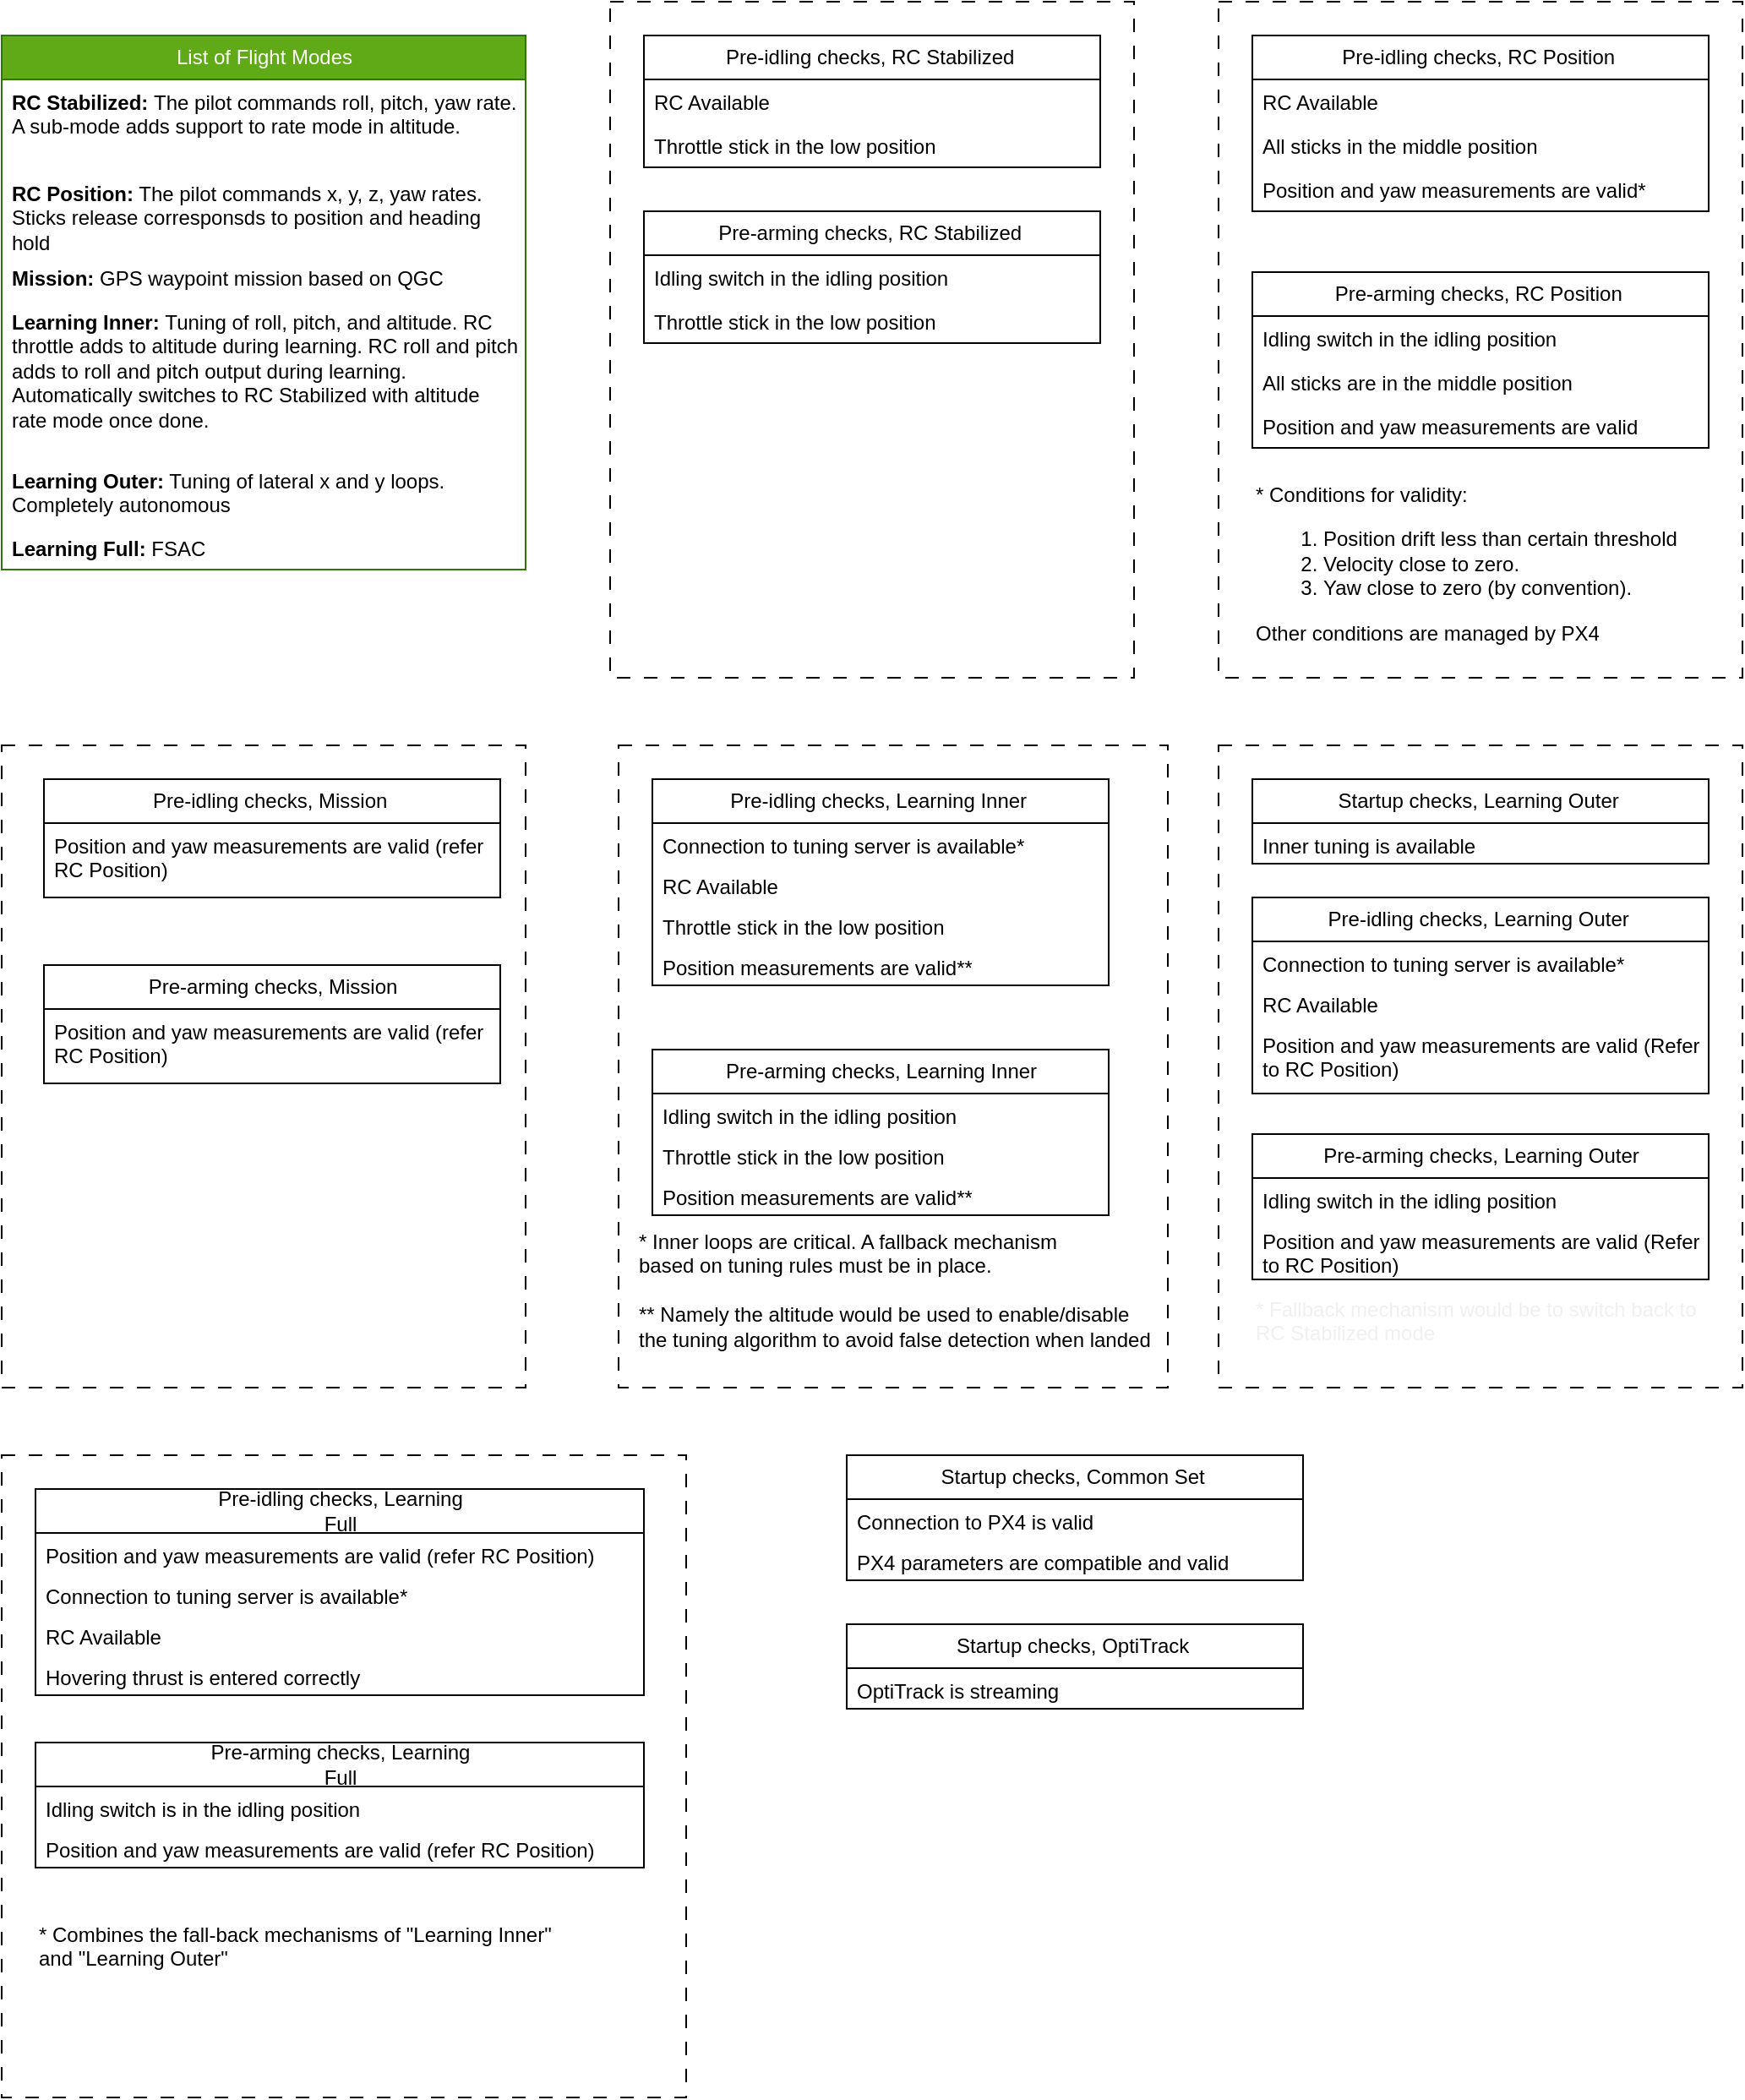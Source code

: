 <mxfile version="25.0.1">
  <diagram name="Page-1" id="LQy0KR4nQ94TkVr_qtjv">
    <mxGraphModel dx="993" dy="635" grid="1" gridSize="10" guides="1" tooltips="1" connect="1" arrows="1" fold="1" page="1" pageScale="1" pageWidth="1100" pageHeight="850" math="0" shadow="0">
      <root>
        <mxCell id="0" />
        <mxCell id="1" parent="0" />
        <mxCell id="j1YeIe9HBLUR4maC8R7j-56" value="" style="rounded=0;whiteSpace=wrap;html=1;fillColor=none;dashed=1;dashPattern=8 8;" parent="1" vertex="1">
          <mxGeometry x="40" y="460" width="310" height="380" as="geometry" />
        </mxCell>
        <mxCell id="j1YeIe9HBLUR4maC8R7j-54" value="" style="rounded=0;whiteSpace=wrap;html=1;fillColor=none;dashed=1;dashPattern=8 8;" parent="1" vertex="1">
          <mxGeometry x="760" y="20" width="310" height="400" as="geometry" />
        </mxCell>
        <mxCell id="j1YeIe9HBLUR4maC8R7j-55" value="" style="rounded=0;whiteSpace=wrap;html=1;fillColor=none;dashed=1;dashPattern=8 8;" parent="1" vertex="1">
          <mxGeometry x="405" y="460" width="325" height="380" as="geometry" />
        </mxCell>
        <mxCell id="j1YeIe9HBLUR4maC8R7j-1" value="List of Flight Modes" style="swimlane;fontStyle=0;childLayout=stackLayout;horizontal=1;startSize=26;fillColor=#60a917;horizontalStack=0;resizeParent=1;resizeParentMax=0;resizeLast=0;collapsible=1;marginBottom=0;html=1;fontColor=#ffffff;strokeColor=#2D7600;" parent="1" vertex="1">
          <mxGeometry x="40" y="40" width="310" height="316" as="geometry" />
        </mxCell>
        <mxCell id="j1YeIe9HBLUR4maC8R7j-2" value="&lt;b&gt;RC Stabilized:&lt;/b&gt;&amp;nbsp;The pilot commands roll, pitch, yaw rate. A sub-mode adds support to rate mode in altitude." style="text;strokeColor=none;fillColor=none;align=left;verticalAlign=top;spacingLeft=4;spacingRight=4;overflow=hidden;rotatable=0;points=[[0,0.5],[1,0.5]];portConstraint=eastwest;whiteSpace=wrap;html=1;" parent="j1YeIe9HBLUR4maC8R7j-1" vertex="1">
          <mxGeometry y="26" width="310" height="54" as="geometry" />
        </mxCell>
        <mxCell id="j1YeIe9HBLUR4maC8R7j-3" value="&lt;b&gt;RC Position:&lt;/b&gt; The pilot commands x, y, z, yaw rates. Sticks release corresponsds to position and heading hold" style="text;strokeColor=none;fillColor=none;align=left;verticalAlign=top;spacingLeft=4;spacingRight=4;overflow=hidden;rotatable=0;points=[[0,0.5],[1,0.5]];portConstraint=eastwest;whiteSpace=wrap;html=1;" parent="j1YeIe9HBLUR4maC8R7j-1" vertex="1">
          <mxGeometry y="80" width="310" height="50" as="geometry" />
        </mxCell>
        <mxCell id="j1YeIe9HBLUR4maC8R7j-4" value="&lt;b&gt;Mission:&lt;/b&gt; GPS waypoint mission based on QGC" style="text;strokeColor=none;fillColor=none;align=left;verticalAlign=top;spacingLeft=4;spacingRight=4;overflow=hidden;rotatable=0;points=[[0,0.5],[1,0.5]];portConstraint=eastwest;whiteSpace=wrap;html=1;" parent="j1YeIe9HBLUR4maC8R7j-1" vertex="1">
          <mxGeometry y="130" width="310" height="26" as="geometry" />
        </mxCell>
        <mxCell id="j1YeIe9HBLUR4maC8R7j-5" value="&lt;b&gt;Learning Inner:&lt;/b&gt;&amp;nbsp;Tuning of roll, pitch, and altitude. RC throttle adds to altitude during learning. RC roll and pitch adds to roll and pitch output during learning. Automatically switches to RC Stabilized with altitude rate mode once done." style="text;strokeColor=none;fillColor=none;align=left;verticalAlign=top;spacingLeft=4;spacingRight=4;overflow=hidden;rotatable=0;points=[[0,0.5],[1,0.5]];portConstraint=eastwest;whiteSpace=wrap;html=1;" parent="j1YeIe9HBLUR4maC8R7j-1" vertex="1">
          <mxGeometry y="156" width="310" height="94" as="geometry" />
        </mxCell>
        <mxCell id="j1YeIe9HBLUR4maC8R7j-6" value="&lt;b&gt;Learning Outer:&lt;/b&gt; Tuning of lateral x and y loops. Completely autonomous" style="text;strokeColor=none;fillColor=none;align=left;verticalAlign=top;spacingLeft=4;spacingRight=4;overflow=hidden;rotatable=0;points=[[0,0.5],[1,0.5]];portConstraint=eastwest;whiteSpace=wrap;html=1;" parent="j1YeIe9HBLUR4maC8R7j-1" vertex="1">
          <mxGeometry y="250" width="310" height="40" as="geometry" />
        </mxCell>
        <mxCell id="j1YeIe9HBLUR4maC8R7j-7" value="&lt;b&gt;Learning Full:&lt;/b&gt; FSAC" style="text;strokeColor=none;fillColor=none;align=left;verticalAlign=top;spacingLeft=4;spacingRight=4;overflow=hidden;rotatable=0;points=[[0,0.5],[1,0.5]];portConstraint=eastwest;whiteSpace=wrap;html=1;" parent="j1YeIe9HBLUR4maC8R7j-1" vertex="1">
          <mxGeometry y="290" width="310" height="26" as="geometry" />
        </mxCell>
        <mxCell id="j1YeIe9HBLUR4maC8R7j-8" value="Pre-idling checks, RC Stabilized&amp;nbsp;" style="swimlane;fontStyle=0;childLayout=stackLayout;horizontal=1;startSize=26;fillColor=none;horizontalStack=0;resizeParent=1;resizeParentMax=0;resizeLast=0;collapsible=1;marginBottom=0;html=1;" parent="1" vertex="1">
          <mxGeometry x="420" y="40" width="270" height="78" as="geometry" />
        </mxCell>
        <mxCell id="j1YeIe9HBLUR4maC8R7j-9" value="RC Available" style="text;strokeColor=none;fillColor=none;align=left;verticalAlign=top;spacingLeft=4;spacingRight=4;overflow=hidden;rotatable=0;points=[[0,0.5],[1,0.5]];portConstraint=eastwest;whiteSpace=wrap;html=1;" parent="j1YeIe9HBLUR4maC8R7j-8" vertex="1">
          <mxGeometry y="26" width="270" height="26" as="geometry" />
        </mxCell>
        <mxCell id="j1YeIe9HBLUR4maC8R7j-10" value="Throttle stick in the low position" style="text;strokeColor=none;fillColor=none;align=left;verticalAlign=top;spacingLeft=4;spacingRight=4;overflow=hidden;rotatable=0;points=[[0,0.5],[1,0.5]];portConstraint=eastwest;whiteSpace=wrap;html=1;" parent="j1YeIe9HBLUR4maC8R7j-8" vertex="1">
          <mxGeometry y="52" width="270" height="26" as="geometry" />
        </mxCell>
        <mxCell id="j1YeIe9HBLUR4maC8R7j-15" value="Pre-arming checks, RC Stabilized&amp;nbsp;" style="swimlane;fontStyle=0;childLayout=stackLayout;horizontal=1;startSize=26;fillColor=none;horizontalStack=0;resizeParent=1;resizeParentMax=0;resizeLast=0;collapsible=1;marginBottom=0;html=1;" parent="1" vertex="1">
          <mxGeometry x="420" y="144" width="270" height="78" as="geometry" />
        </mxCell>
        <mxCell id="j1YeIe9HBLUR4maC8R7j-17" value="Idling switch in the idling position" style="text;strokeColor=none;fillColor=none;align=left;verticalAlign=top;spacingLeft=4;spacingRight=4;overflow=hidden;rotatable=0;points=[[0,0.5],[1,0.5]];portConstraint=eastwest;whiteSpace=wrap;html=1;" parent="j1YeIe9HBLUR4maC8R7j-15" vertex="1">
          <mxGeometry y="26" width="270" height="26" as="geometry" />
        </mxCell>
        <mxCell id="j1YeIe9HBLUR4maC8R7j-18" value="Throttle stick in the low position" style="text;strokeColor=none;fillColor=none;align=left;verticalAlign=top;spacingLeft=4;spacingRight=4;overflow=hidden;rotatable=0;points=[[0,0.5],[1,0.5]];portConstraint=eastwest;whiteSpace=wrap;html=1;" parent="j1YeIe9HBLUR4maC8R7j-15" vertex="1">
          <mxGeometry y="52" width="270" height="26" as="geometry" />
        </mxCell>
        <mxCell id="j1YeIe9HBLUR4maC8R7j-19" value="Pre-idling checks, RC Position&amp;nbsp;" style="swimlane;fontStyle=0;childLayout=stackLayout;horizontal=1;startSize=26;fillColor=none;horizontalStack=0;resizeParent=1;resizeParentMax=0;resizeLast=0;collapsible=1;marginBottom=0;html=1;" parent="1" vertex="1">
          <mxGeometry x="780" y="40" width="270" height="104" as="geometry" />
        </mxCell>
        <mxCell id="j1YeIe9HBLUR4maC8R7j-20" value="RC Available" style="text;strokeColor=none;fillColor=none;align=left;verticalAlign=top;spacingLeft=4;spacingRight=4;overflow=hidden;rotatable=0;points=[[0,0.5],[1,0.5]];portConstraint=eastwest;whiteSpace=wrap;html=1;" parent="j1YeIe9HBLUR4maC8R7j-19" vertex="1">
          <mxGeometry y="26" width="270" height="26" as="geometry" />
        </mxCell>
        <mxCell id="j1YeIe9HBLUR4maC8R7j-21" value="All sticks in the middle position" style="text;strokeColor=none;fillColor=none;align=left;verticalAlign=top;spacingLeft=4;spacingRight=4;overflow=hidden;rotatable=0;points=[[0,0.5],[1,0.5]];portConstraint=eastwest;whiteSpace=wrap;html=1;" parent="j1YeIe9HBLUR4maC8R7j-19" vertex="1">
          <mxGeometry y="52" width="270" height="26" as="geometry" />
        </mxCell>
        <mxCell id="j1YeIe9HBLUR4maC8R7j-25" value="Position and yaw measurements are valid*" style="text;strokeColor=none;fillColor=none;align=left;verticalAlign=top;spacingLeft=4;spacingRight=4;overflow=hidden;rotatable=0;points=[[0,0.5],[1,0.5]];portConstraint=eastwest;whiteSpace=wrap;html=1;" parent="j1YeIe9HBLUR4maC8R7j-19" vertex="1">
          <mxGeometry y="78" width="270" height="26" as="geometry" />
        </mxCell>
        <mxCell id="j1YeIe9HBLUR4maC8R7j-22" value="Pre-arming checks, RC Position&amp;nbsp;" style="swimlane;fontStyle=0;childLayout=stackLayout;horizontal=1;startSize=26;fillColor=none;horizontalStack=0;resizeParent=1;resizeParentMax=0;resizeLast=0;collapsible=1;marginBottom=0;html=1;" parent="1" vertex="1">
          <mxGeometry x="780" y="180" width="270" height="104" as="geometry" />
        </mxCell>
        <mxCell id="j1YeIe9HBLUR4maC8R7j-23" value="Idling switch in the idling position" style="text;strokeColor=none;fillColor=none;align=left;verticalAlign=top;spacingLeft=4;spacingRight=4;overflow=hidden;rotatable=0;points=[[0,0.5],[1,0.5]];portConstraint=eastwest;whiteSpace=wrap;html=1;" parent="j1YeIe9HBLUR4maC8R7j-22" vertex="1">
          <mxGeometry y="26" width="270" height="26" as="geometry" />
        </mxCell>
        <mxCell id="j1YeIe9HBLUR4maC8R7j-24" value="All sticks are in the middle position" style="text;strokeColor=none;fillColor=none;align=left;verticalAlign=top;spacingLeft=4;spacingRight=4;overflow=hidden;rotatable=0;points=[[0,0.5],[1,0.5]];portConstraint=eastwest;whiteSpace=wrap;html=1;" parent="j1YeIe9HBLUR4maC8R7j-22" vertex="1">
          <mxGeometry y="52" width="270" height="26" as="geometry" />
        </mxCell>
        <mxCell id="j1YeIe9HBLUR4maC8R7j-26" value="Position and yaw measurements are valid" style="text;strokeColor=none;fillColor=none;align=left;verticalAlign=top;spacingLeft=4;spacingRight=4;overflow=hidden;rotatable=0;points=[[0,0.5],[1,0.5]];portConstraint=eastwest;whiteSpace=wrap;html=1;" parent="j1YeIe9HBLUR4maC8R7j-22" vertex="1">
          <mxGeometry y="78" width="270" height="26" as="geometry" />
        </mxCell>
        <mxCell id="j1YeIe9HBLUR4maC8R7j-27" value="* Conditions for validity:&amp;nbsp;&lt;div&gt;&lt;ol&gt;&lt;li&gt;&lt;span style=&quot;background-color: initial;&quot;&gt;Position drift less than certain threshold&lt;/span&gt;&lt;/li&gt;&lt;li&gt;&lt;span style=&quot;background-color: initial;&quot;&gt;Velocity close to zero.&lt;/span&gt;&lt;/li&gt;&lt;li&gt;&lt;span style=&quot;background-color: initial;&quot;&gt;Yaw close to zero (by convention).&lt;/span&gt;&lt;/li&gt;&lt;/ol&gt;&lt;div&gt;Other conditions are managed by PX4&lt;/div&gt;&lt;/div&gt;" style="text;html=1;align=left;verticalAlign=top;resizable=0;points=[];autosize=1;strokeColor=none;fillColor=none;" parent="1" vertex="1">
          <mxGeometry x="780" y="298" width="270" height="110" as="geometry" />
        </mxCell>
        <mxCell id="j1YeIe9HBLUR4maC8R7j-28" value="Pre-idling checks, Mission&amp;nbsp;" style="swimlane;fontStyle=0;childLayout=stackLayout;horizontal=1;startSize=26;fillColor=none;horizontalStack=0;resizeParent=1;resizeParentMax=0;resizeLast=0;collapsible=1;marginBottom=0;html=1;" parent="1" vertex="1">
          <mxGeometry x="65" y="480" width="270" height="70" as="geometry" />
        </mxCell>
        <mxCell id="j1YeIe9HBLUR4maC8R7j-29" value="Position and yaw measurements are valid (refer RC Position)" style="text;strokeColor=none;fillColor=none;align=left;verticalAlign=top;spacingLeft=4;spacingRight=4;overflow=hidden;rotatable=0;points=[[0,0.5],[1,0.5]];portConstraint=eastwest;whiteSpace=wrap;html=1;" parent="j1YeIe9HBLUR4maC8R7j-28" vertex="1">
          <mxGeometry y="26" width="270" height="44" as="geometry" />
        </mxCell>
        <mxCell id="j1YeIe9HBLUR4maC8R7j-31" value="Pre-arming checks, Mission" style="swimlane;fontStyle=0;childLayout=stackLayout;horizontal=1;startSize=26;fillColor=none;horizontalStack=0;resizeParent=1;resizeParentMax=0;resizeLast=0;collapsible=1;marginBottom=0;html=1;" parent="1" vertex="1">
          <mxGeometry x="65" y="590" width="270" height="70" as="geometry" />
        </mxCell>
        <mxCell id="j1YeIe9HBLUR4maC8R7j-32" value="Position and yaw measurements are valid (refer RC Position)" style="text;strokeColor=none;fillColor=none;align=left;verticalAlign=top;spacingLeft=4;spacingRight=4;overflow=hidden;rotatable=0;points=[[0,0.5],[1,0.5]];portConstraint=eastwest;whiteSpace=wrap;html=1;" parent="j1YeIe9HBLUR4maC8R7j-31" vertex="1">
          <mxGeometry y="26" width="270" height="44" as="geometry" />
        </mxCell>
        <mxCell id="j1YeIe9HBLUR4maC8R7j-42" value="Pre-idling checks, Learning Inner&amp;nbsp;" style="swimlane;fontStyle=0;childLayout=stackLayout;horizontal=1;startSize=26;fillColor=none;horizontalStack=0;resizeParent=1;resizeParentMax=0;resizeLast=0;collapsible=1;marginBottom=0;html=1;" parent="1" vertex="1">
          <mxGeometry x="425" y="480" width="270" height="122" as="geometry" />
        </mxCell>
        <mxCell id="j1YeIe9HBLUR4maC8R7j-43" value="Connection to tuning server is available*" style="text;strokeColor=none;fillColor=none;align=left;verticalAlign=top;spacingLeft=4;spacingRight=4;overflow=hidden;rotatable=0;points=[[0,0.5],[1,0.5]];portConstraint=eastwest;whiteSpace=wrap;html=1;" parent="j1YeIe9HBLUR4maC8R7j-42" vertex="1">
          <mxGeometry y="26" width="270" height="24" as="geometry" />
        </mxCell>
        <mxCell id="j1YeIe9HBLUR4maC8R7j-47" value="RC Available" style="text;strokeColor=none;fillColor=none;align=left;verticalAlign=top;spacingLeft=4;spacingRight=4;overflow=hidden;rotatable=0;points=[[0,0.5],[1,0.5]];portConstraint=eastwest;whiteSpace=wrap;html=1;" parent="j1YeIe9HBLUR4maC8R7j-42" vertex="1">
          <mxGeometry y="50" width="270" height="24" as="geometry" />
        </mxCell>
        <mxCell id="j1YeIe9HBLUR4maC8R7j-48" value="Throttle stick in the low position" style="text;strokeColor=none;fillColor=none;align=left;verticalAlign=top;spacingLeft=4;spacingRight=4;overflow=hidden;rotatable=0;points=[[0,0.5],[1,0.5]];portConstraint=eastwest;whiteSpace=wrap;html=1;" parent="j1YeIe9HBLUR4maC8R7j-42" vertex="1">
          <mxGeometry y="74" width="270" height="24" as="geometry" />
        </mxCell>
        <mxCell id="j1YeIe9HBLUR4maC8R7j-51" value="Position measurements are valid**" style="text;strokeColor=none;fillColor=none;align=left;verticalAlign=top;spacingLeft=4;spacingRight=4;overflow=hidden;rotatable=0;points=[[0,0.5],[1,0.5]];portConstraint=eastwest;whiteSpace=wrap;html=1;" parent="j1YeIe9HBLUR4maC8R7j-42" vertex="1">
          <mxGeometry y="98" width="270" height="24" as="geometry" />
        </mxCell>
        <mxCell id="j1YeIe9HBLUR4maC8R7j-44" value="Pre-arming checks, Learning Inner" style="swimlane;fontStyle=0;childLayout=stackLayout;horizontal=1;startSize=26;fillColor=none;horizontalStack=0;resizeParent=1;resizeParentMax=0;resizeLast=0;collapsible=1;marginBottom=0;html=1;" parent="1" vertex="1">
          <mxGeometry x="425" y="640" width="270" height="98" as="geometry" />
        </mxCell>
        <mxCell id="j1YeIe9HBLUR4maC8R7j-45" value="Idling switch in the idling position" style="text;strokeColor=none;fillColor=none;align=left;verticalAlign=top;spacingLeft=4;spacingRight=4;overflow=hidden;rotatable=0;points=[[0,0.5],[1,0.5]];portConstraint=eastwest;whiteSpace=wrap;html=1;" parent="j1YeIe9HBLUR4maC8R7j-44" vertex="1">
          <mxGeometry y="26" width="270" height="24" as="geometry" />
        </mxCell>
        <mxCell id="j1YeIe9HBLUR4maC8R7j-50" value="Throttle stick in the low position" style="text;strokeColor=none;fillColor=none;align=left;verticalAlign=top;spacingLeft=4;spacingRight=4;overflow=hidden;rotatable=0;points=[[0,0.5],[1,0.5]];portConstraint=eastwest;whiteSpace=wrap;html=1;" parent="j1YeIe9HBLUR4maC8R7j-44" vertex="1">
          <mxGeometry y="50" width="270" height="24" as="geometry" />
        </mxCell>
        <mxCell id="j1YeIe9HBLUR4maC8R7j-52" value="Position measurements are valid**" style="text;strokeColor=none;fillColor=none;align=left;verticalAlign=top;spacingLeft=4;spacingRight=4;overflow=hidden;rotatable=0;points=[[0,0.5],[1,0.5]];portConstraint=eastwest;whiteSpace=wrap;html=1;" parent="j1YeIe9HBLUR4maC8R7j-44" vertex="1">
          <mxGeometry y="74" width="270" height="24" as="geometry" />
        </mxCell>
        <mxCell id="j1YeIe9HBLUR4maC8R7j-46" value="* Inner loops are critical. A fallback mechanism&amp;nbsp;&lt;div&gt;based on tuning rules must be in place.&lt;/div&gt;&lt;div&gt;&lt;br&gt;&lt;/div&gt;&lt;div&gt;** Namely the altitude would be used to enable/disable&lt;/div&gt;&lt;div&gt;the tuning algorithm to avoid false detection when landed&lt;/div&gt;" style="text;html=1;align=left;verticalAlign=top;resizable=0;points=[];autosize=1;strokeColor=none;fillColor=none;" parent="1" vertex="1">
          <mxGeometry x="415" y="740" width="330" height="90" as="geometry" />
        </mxCell>
        <mxCell id="j1YeIe9HBLUR4maC8R7j-53" value="" style="rounded=0;whiteSpace=wrap;html=1;fillColor=none;dashed=1;dashPattern=8 8;" parent="1" vertex="1">
          <mxGeometry x="400" y="20" width="310" height="400" as="geometry" />
        </mxCell>
        <mxCell id="j1YeIe9HBLUR4maC8R7j-57" value="" style="rounded=0;whiteSpace=wrap;html=1;fillColor=none;dashed=1;dashPattern=8 8;" parent="1" vertex="1">
          <mxGeometry x="760" y="460" width="310" height="380" as="geometry" />
        </mxCell>
        <mxCell id="j1YeIe9HBLUR4maC8R7j-58" value="Pre-idling checks, Learning Outer&amp;nbsp;" style="swimlane;fontStyle=0;childLayout=stackLayout;horizontal=1;startSize=26;fillColor=none;horizontalStack=0;resizeParent=1;resizeParentMax=0;resizeLast=0;collapsible=1;marginBottom=0;html=1;" parent="1" vertex="1">
          <mxGeometry x="780" y="550" width="270" height="116" as="geometry" />
        </mxCell>
        <mxCell id="j1YeIe9HBLUR4maC8R7j-59" value="Connection to tuning server is available*" style="text;strokeColor=none;fillColor=none;align=left;verticalAlign=top;spacingLeft=4;spacingRight=4;overflow=hidden;rotatable=0;points=[[0,0.5],[1,0.5]];portConstraint=eastwest;whiteSpace=wrap;html=1;" parent="j1YeIe9HBLUR4maC8R7j-58" vertex="1">
          <mxGeometry y="26" width="270" height="24" as="geometry" />
        </mxCell>
        <mxCell id="j1YeIe9HBLUR4maC8R7j-60" value="RC Available" style="text;strokeColor=none;fillColor=none;align=left;verticalAlign=top;spacingLeft=4;spacingRight=4;overflow=hidden;rotatable=0;points=[[0,0.5],[1,0.5]];portConstraint=eastwest;whiteSpace=wrap;html=1;" parent="j1YeIe9HBLUR4maC8R7j-58" vertex="1">
          <mxGeometry y="50" width="270" height="24" as="geometry" />
        </mxCell>
        <mxCell id="j1YeIe9HBLUR4maC8R7j-62" value="Position and yaw measurements are valid (Refer to RC Position)" style="text;strokeColor=none;fillColor=none;align=left;verticalAlign=top;spacingLeft=4;spacingRight=4;overflow=hidden;rotatable=0;points=[[0,0.5],[1,0.5]];portConstraint=eastwest;whiteSpace=wrap;html=1;" parent="j1YeIe9HBLUR4maC8R7j-58" vertex="1">
          <mxGeometry y="74" width="270" height="42" as="geometry" />
        </mxCell>
        <mxCell id="j1YeIe9HBLUR4maC8R7j-63" value="Pre-arming checks, Learning Outer" style="swimlane;fontStyle=0;childLayout=stackLayout;horizontal=1;startSize=26;fillColor=none;horizontalStack=0;resizeParent=1;resizeParentMax=0;resizeLast=0;collapsible=1;marginBottom=0;html=1;" parent="1" vertex="1">
          <mxGeometry x="780" y="690" width="270" height="86" as="geometry" />
        </mxCell>
        <mxCell id="j1YeIe9HBLUR4maC8R7j-64" value="Idling switch in the idling position" style="text;strokeColor=none;fillColor=none;align=left;verticalAlign=top;spacingLeft=4;spacingRight=4;overflow=hidden;rotatable=0;points=[[0,0.5],[1,0.5]];portConstraint=eastwest;whiteSpace=wrap;html=1;" parent="j1YeIe9HBLUR4maC8R7j-63" vertex="1">
          <mxGeometry y="26" width="270" height="24" as="geometry" />
        </mxCell>
        <mxCell id="j1YeIe9HBLUR4maC8R7j-66" value="Position and yaw measurements are valid (Refer to RC Position)" style="text;strokeColor=none;fillColor=none;align=left;verticalAlign=top;spacingLeft=4;spacingRight=4;overflow=hidden;rotatable=0;points=[[0,0.5],[1,0.5]];portConstraint=eastwest;whiteSpace=wrap;html=1;" parent="j1YeIe9HBLUR4maC8R7j-63" vertex="1">
          <mxGeometry y="50" width="270" height="36" as="geometry" />
        </mxCell>
        <mxCell id="j1YeIe9HBLUR4maC8R7j-67" value="Startup checks, Learning Outer&amp;nbsp;" style="swimlane;fontStyle=0;childLayout=stackLayout;horizontal=1;startSize=26;fillColor=none;horizontalStack=0;resizeParent=1;resizeParentMax=0;resizeLast=0;collapsible=1;marginBottom=0;html=1;" parent="1" vertex="1">
          <mxGeometry x="780" y="480" width="270" height="50" as="geometry" />
        </mxCell>
        <mxCell id="j1YeIe9HBLUR4maC8R7j-68" value="Inner tuning is available" style="text;strokeColor=none;fillColor=none;align=left;verticalAlign=top;spacingLeft=4;spacingRight=4;overflow=hidden;rotatable=0;points=[[0,0.5],[1,0.5]];portConstraint=eastwest;whiteSpace=wrap;html=1;" parent="j1YeIe9HBLUR4maC8R7j-67" vertex="1">
          <mxGeometry y="26" width="270" height="24" as="geometry" />
        </mxCell>
        <mxCell id="j1YeIe9HBLUR4maC8R7j-72" value="&lt;span style=&quot;color: rgb(240, 240, 240); font-family: Helvetica; font-size: 12px; font-style: normal; font-variant-ligatures: normal; font-variant-caps: normal; font-weight: 400; letter-spacing: normal; orphans: 2; text-align: left; text-indent: 0px; text-transform: none; widows: 2; word-spacing: 0px; -webkit-text-stroke-width: 0px; white-space: nowrap; text-decoration-thickness: initial; text-decoration-style: initial; text-decoration-color: initial; float: none; display: inline !important;&quot;&gt;* Fallback mechanism would be to switch back to&lt;br&gt;&lt;/span&gt;&lt;div&gt;&lt;span style=&quot;color: rgb(240, 240, 240); font-family: Helvetica; font-size: 12px; font-style: normal; font-variant-ligatures: normal; font-variant-caps: normal; font-weight: 400; letter-spacing: normal; orphans: 2; text-align: left; text-indent: 0px; text-transform: none; widows: 2; word-spacing: 0px; -webkit-text-stroke-width: 0px; white-space: nowrap; text-decoration-thickness: initial; text-decoration-style: initial; text-decoration-color: initial; float: none; display: inline !important;&quot;&gt;RC Stabilized mode&lt;/span&gt;&lt;/div&gt;" style="text;whiteSpace=wrap;html=1;labelBackgroundColor=none;" parent="1" vertex="1">
          <mxGeometry x="780" y="780" width="280" height="50" as="geometry" />
        </mxCell>
        <mxCell id="j1YeIe9HBLUR4maC8R7j-73" value="" style="rounded=0;whiteSpace=wrap;html=1;fillColor=none;dashed=1;dashPattern=8 8;" parent="1" vertex="1">
          <mxGeometry x="40" y="880" width="405" height="380" as="geometry" />
        </mxCell>
        <mxCell id="j1YeIe9HBLUR4maC8R7j-74" value="Pre-idling checks,&amp;nbsp;&lt;span style=&quot;text-wrap: wrap;&quot;&gt;Learning Full&lt;/span&gt;" style="swimlane;fontStyle=0;childLayout=stackLayout;horizontal=1;startSize=26;fillColor=none;horizontalStack=0;resizeParent=1;resizeParentMax=0;resizeLast=0;collapsible=1;marginBottom=0;html=1;verticalAlign=middle;align=center;" parent="1" vertex="1">
          <mxGeometry x="60" y="900" width="360" height="122" as="geometry" />
        </mxCell>
        <mxCell id="j1YeIe9HBLUR4maC8R7j-75" value="Position and yaw measurements are valid (refer RC Position)" style="text;strokeColor=none;fillColor=none;align=left;verticalAlign=top;spacingLeft=4;spacingRight=4;overflow=hidden;rotatable=0;points=[[0,0.5],[1,0.5]];portConstraint=eastwest;whiteSpace=wrap;html=1;" parent="j1YeIe9HBLUR4maC8R7j-74" vertex="1">
          <mxGeometry y="26" width="360" height="24" as="geometry" />
        </mxCell>
        <mxCell id="j1YeIe9HBLUR4maC8R7j-78" value="Connection to tuning server is available*" style="text;strokeColor=none;fillColor=none;align=left;verticalAlign=top;spacingLeft=4;spacingRight=4;overflow=hidden;rotatable=0;points=[[0,0.5],[1,0.5]];portConstraint=eastwest;whiteSpace=wrap;html=1;" parent="j1YeIe9HBLUR4maC8R7j-74" vertex="1">
          <mxGeometry y="50" width="360" height="24" as="geometry" />
        </mxCell>
        <mxCell id="j1YeIe9HBLUR4maC8R7j-80" value="RC Available" style="text;strokeColor=none;fillColor=none;align=left;verticalAlign=top;spacingLeft=4;spacingRight=4;overflow=hidden;rotatable=0;points=[[0,0.5],[1,0.5]];portConstraint=eastwest;whiteSpace=wrap;html=1;" parent="j1YeIe9HBLUR4maC8R7j-74" vertex="1">
          <mxGeometry y="74" width="360" height="24" as="geometry" />
        </mxCell>
        <mxCell id="j1YeIe9HBLUR4maC8R7j-81" value="Hovering thrust is entered correctly" style="text;strokeColor=none;fillColor=none;align=left;verticalAlign=top;spacingLeft=4;spacingRight=4;overflow=hidden;rotatable=0;points=[[0,0.5],[1,0.5]];portConstraint=eastwest;whiteSpace=wrap;html=1;" parent="j1YeIe9HBLUR4maC8R7j-74" vertex="1">
          <mxGeometry y="98" width="360" height="24" as="geometry" />
        </mxCell>
        <mxCell id="j1YeIe9HBLUR4maC8R7j-76" value="Pre-arming checks,&amp;nbsp;&lt;span style=&quot;text-align: left; text-wrap: wrap;&quot;&gt;Learning Full&lt;/span&gt;" style="swimlane;fontStyle=0;childLayout=stackLayout;horizontal=1;startSize=26;fillColor=none;horizontalStack=0;resizeParent=1;resizeParentMax=0;resizeLast=0;collapsible=1;marginBottom=0;html=1;" parent="1" vertex="1">
          <mxGeometry x="60" y="1050" width="360" height="74" as="geometry" />
        </mxCell>
        <mxCell id="j1YeIe9HBLUR4maC8R7j-77" value="Idling switch is in the idling position" style="text;strokeColor=none;fillColor=none;align=left;verticalAlign=top;spacingLeft=4;spacingRight=4;overflow=hidden;rotatable=0;points=[[0,0.5],[1,0.5]];portConstraint=eastwest;whiteSpace=wrap;html=1;" parent="j1YeIe9HBLUR4maC8R7j-76" vertex="1">
          <mxGeometry y="26" width="360" height="24" as="geometry" />
        </mxCell>
        <mxCell id="j1YeIe9HBLUR4maC8R7j-83" value="Position and yaw measurements are valid (refer RC Position)" style="text;strokeColor=none;fillColor=none;align=left;verticalAlign=top;spacingLeft=4;spacingRight=4;overflow=hidden;rotatable=0;points=[[0,0.5],[1,0.5]];portConstraint=eastwest;whiteSpace=wrap;html=1;" parent="j1YeIe9HBLUR4maC8R7j-76" vertex="1">
          <mxGeometry y="50" width="360" height="24" as="geometry" />
        </mxCell>
        <mxCell id="j1YeIe9HBLUR4maC8R7j-79" value="* Combines the fall-back mechanisms of &quot;Learning Inner&quot;&amp;nbsp;&lt;div&gt;and &quot;Learning Outer&quot;&lt;/div&gt;" style="text;html=1;align=left;verticalAlign=top;resizable=0;points=[];autosize=1;strokeColor=none;fillColor=none;" parent="1" vertex="1">
          <mxGeometry x="60" y="1150" width="330" height="40" as="geometry" />
        </mxCell>
        <mxCell id="j1YeIe9HBLUR4maC8R7j-84" value="Startup checks, Common Set&amp;nbsp;" style="swimlane;fontStyle=0;childLayout=stackLayout;horizontal=1;startSize=26;fillColor=none;horizontalStack=0;resizeParent=1;resizeParentMax=0;resizeLast=0;collapsible=1;marginBottom=0;html=1;" parent="1" vertex="1">
          <mxGeometry x="540" y="880" width="270" height="74" as="geometry" />
        </mxCell>
        <mxCell id="j1YeIe9HBLUR4maC8R7j-85" value="Connection to PX4 is valid" style="text;strokeColor=none;fillColor=none;align=left;verticalAlign=top;spacingLeft=4;spacingRight=4;overflow=hidden;rotatable=0;points=[[0,0.5],[1,0.5]];portConstraint=eastwest;whiteSpace=wrap;html=1;" parent="j1YeIe9HBLUR4maC8R7j-84" vertex="1">
          <mxGeometry y="26" width="270" height="24" as="geometry" />
        </mxCell>
        <mxCell id="j1YeIe9HBLUR4maC8R7j-86" value="PX4 parameters are compatible and valid" style="text;strokeColor=none;fillColor=none;align=left;verticalAlign=top;spacingLeft=4;spacingRight=4;overflow=hidden;rotatable=0;points=[[0,0.5],[1,0.5]];portConstraint=eastwest;whiteSpace=wrap;html=1;" parent="j1YeIe9HBLUR4maC8R7j-84" vertex="1">
          <mxGeometry y="50" width="270" height="24" as="geometry" />
        </mxCell>
        <mxCell id="j1YeIe9HBLUR4maC8R7j-87" value="Startup checks, OptiTrack&amp;nbsp;" style="swimlane;fontStyle=0;childLayout=stackLayout;horizontal=1;startSize=26;fillColor=none;horizontalStack=0;resizeParent=1;resizeParentMax=0;resizeLast=0;collapsible=1;marginBottom=0;html=1;" parent="1" vertex="1">
          <mxGeometry x="540" y="980" width="270" height="50" as="geometry" />
        </mxCell>
        <mxCell id="j1YeIe9HBLUR4maC8R7j-88" value="OptiTrack is streaming" style="text;strokeColor=none;fillColor=none;align=left;verticalAlign=top;spacingLeft=4;spacingRight=4;overflow=hidden;rotatable=0;points=[[0,0.5],[1,0.5]];portConstraint=eastwest;whiteSpace=wrap;html=1;" parent="j1YeIe9HBLUR4maC8R7j-87" vertex="1">
          <mxGeometry y="26" width="270" height="24" as="geometry" />
        </mxCell>
      </root>
    </mxGraphModel>
  </diagram>
</mxfile>
